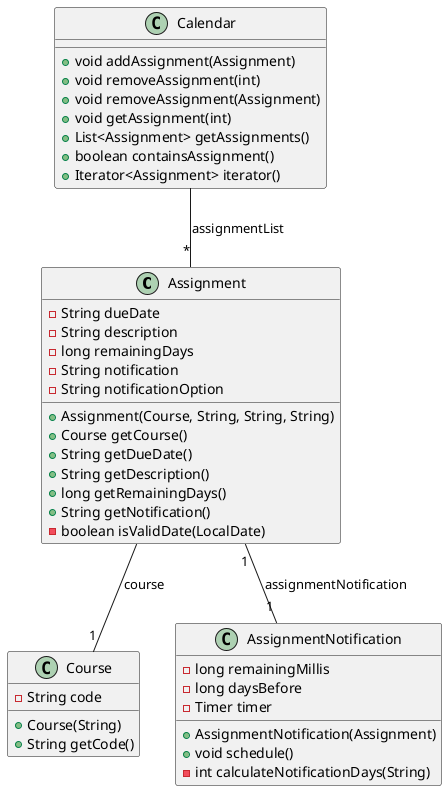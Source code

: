 @startuml "Assignment Calendar"

class Assignment {
    - String dueDate
    - String description
    - long remainingDays
    - String notification
    - String notificationOption

    + Assignment(Course, String, String, String)
    + Course getCourse()
    + String getDueDate()
    + String getDescription()
    + long getRemainingDays()
    + String getNotification()
    - boolean isValidDate(LocalDate)
}

Assignment -- "1" Course : course

Calendar -- "*" Assignment : assignmentList

class Calendar {
    + void addAssignment(Assignment)
    + void removeAssignment(int)
    + void removeAssignment(Assignment)
    + void getAssignment(int)
    + List<Assignment> getAssignments()
    + boolean containsAssignment()
    + Iterator<Assignment> iterator()
}

class Course {
    - String code

    + Course(String)
    + String getCode()
}

class AssignmentNotification {
    - long remainingMillis
    - long daysBefore
    - Timer timer

    + AssignmentNotification(Assignment)
    + void schedule()
    - int calculateNotificationDays(String)
}

Assignment "1" -- "1" AssignmentNotification : assignmentNotification

@enduml